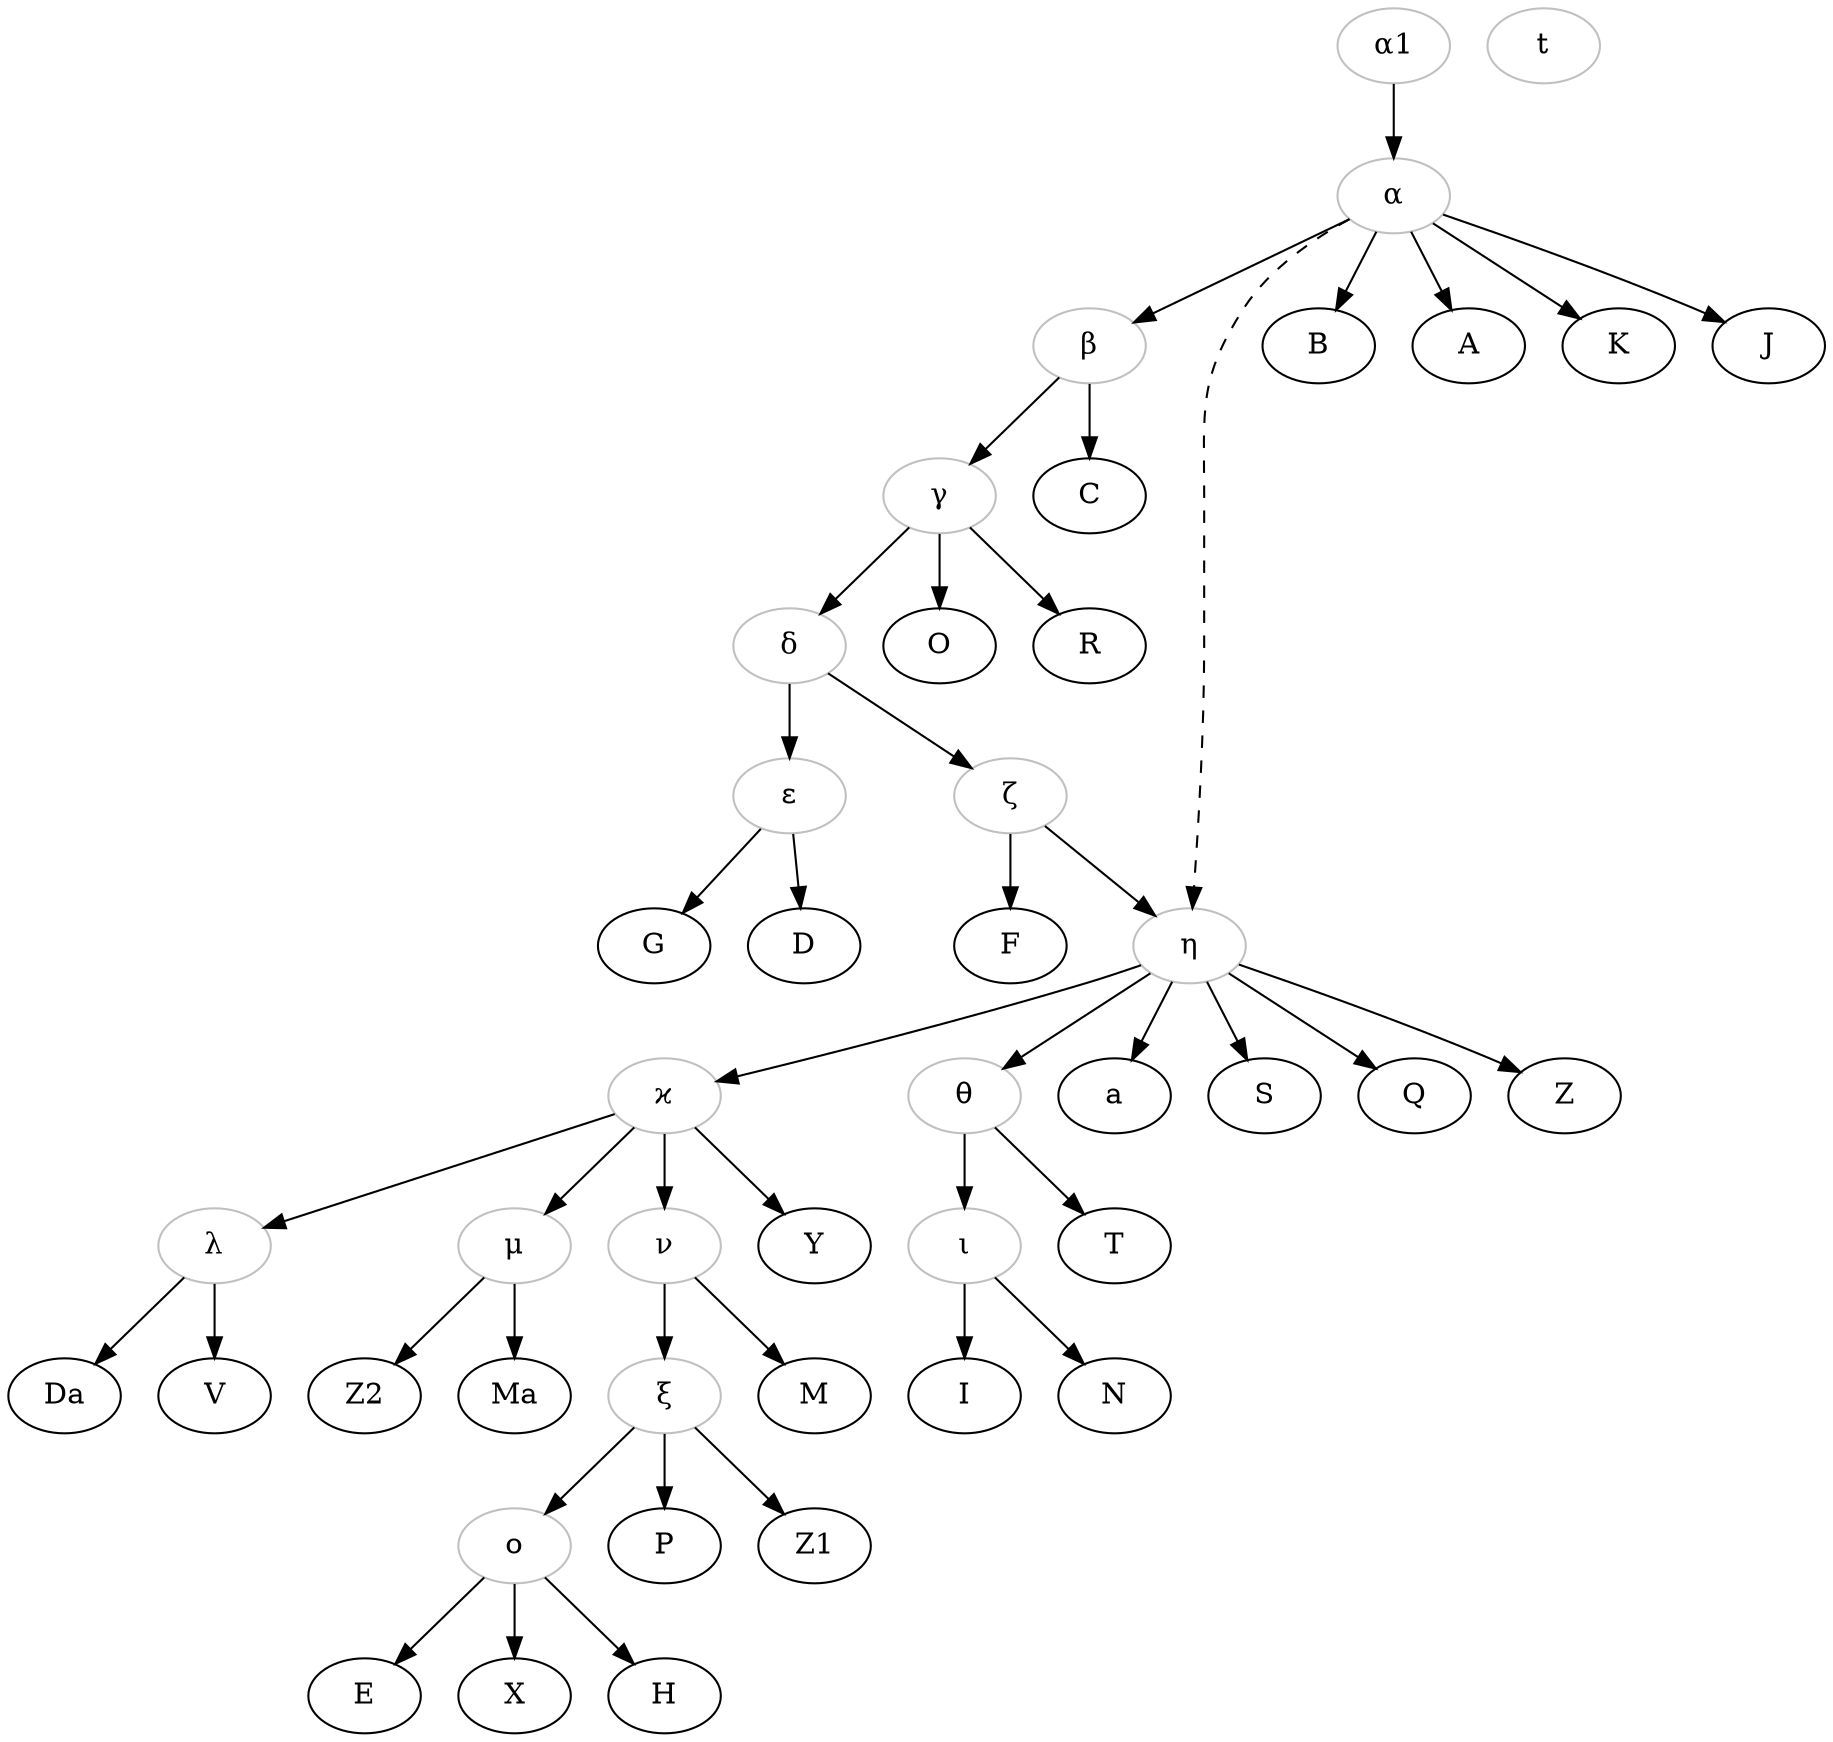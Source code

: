 digraph {
alpha1[label="α1", color="grey"];
alpha[label="α", color="grey"];
beta[label="β", color="grey"];
kappa[label="ϰ", color="grey"];
delta[label="δ", color="grey"];
epsilon[label="ε", color="grey"];
eta[label="η", color="grey"];
gamma[label="γ", color="grey"];
ksi[label="ξ", color="grey"];
lambda[label="λ", color="grey"];
mu[label="μ", color="grey"];
nu[label="ν", color="grey"];
omicron[label="ο", color="grey"];
t[color="grey"];
theta[label="θ", color="grey"];
iota[label="ι", color="grey"];
zeta[label="ζ", color="grey"];
alpha1->alpha;
alpha->B;
alpha->A;
alpha->K;
alpha->J;
alpha->beta;
beta->C;
beta->gamma;
gamma->O;
gamma->R;
gamma->delta;
delta->epsilon;
epsilon->G;
epsilon->D;
delta->zeta;
zeta->F;
zeta->eta;
eta->a;
eta->S;
eta->Q;
eta->Z;
eta->theta;
theta->T;
theta->iota;
iota->I;
iota->N;
eta->kappa;
kappa->Y;
kappa->lambda;
lambda->Da;
lambda->V;
kappa->mu;
mu->Z2;
mu->Ma;
kappa->nu;
nu->M;
nu->ksi;
ksi->P;
ksi->Z1;
ksi->omicron;
omicron->E;
omicron->X;
omicron->H;
alpha->eta[style=dashed];
}
